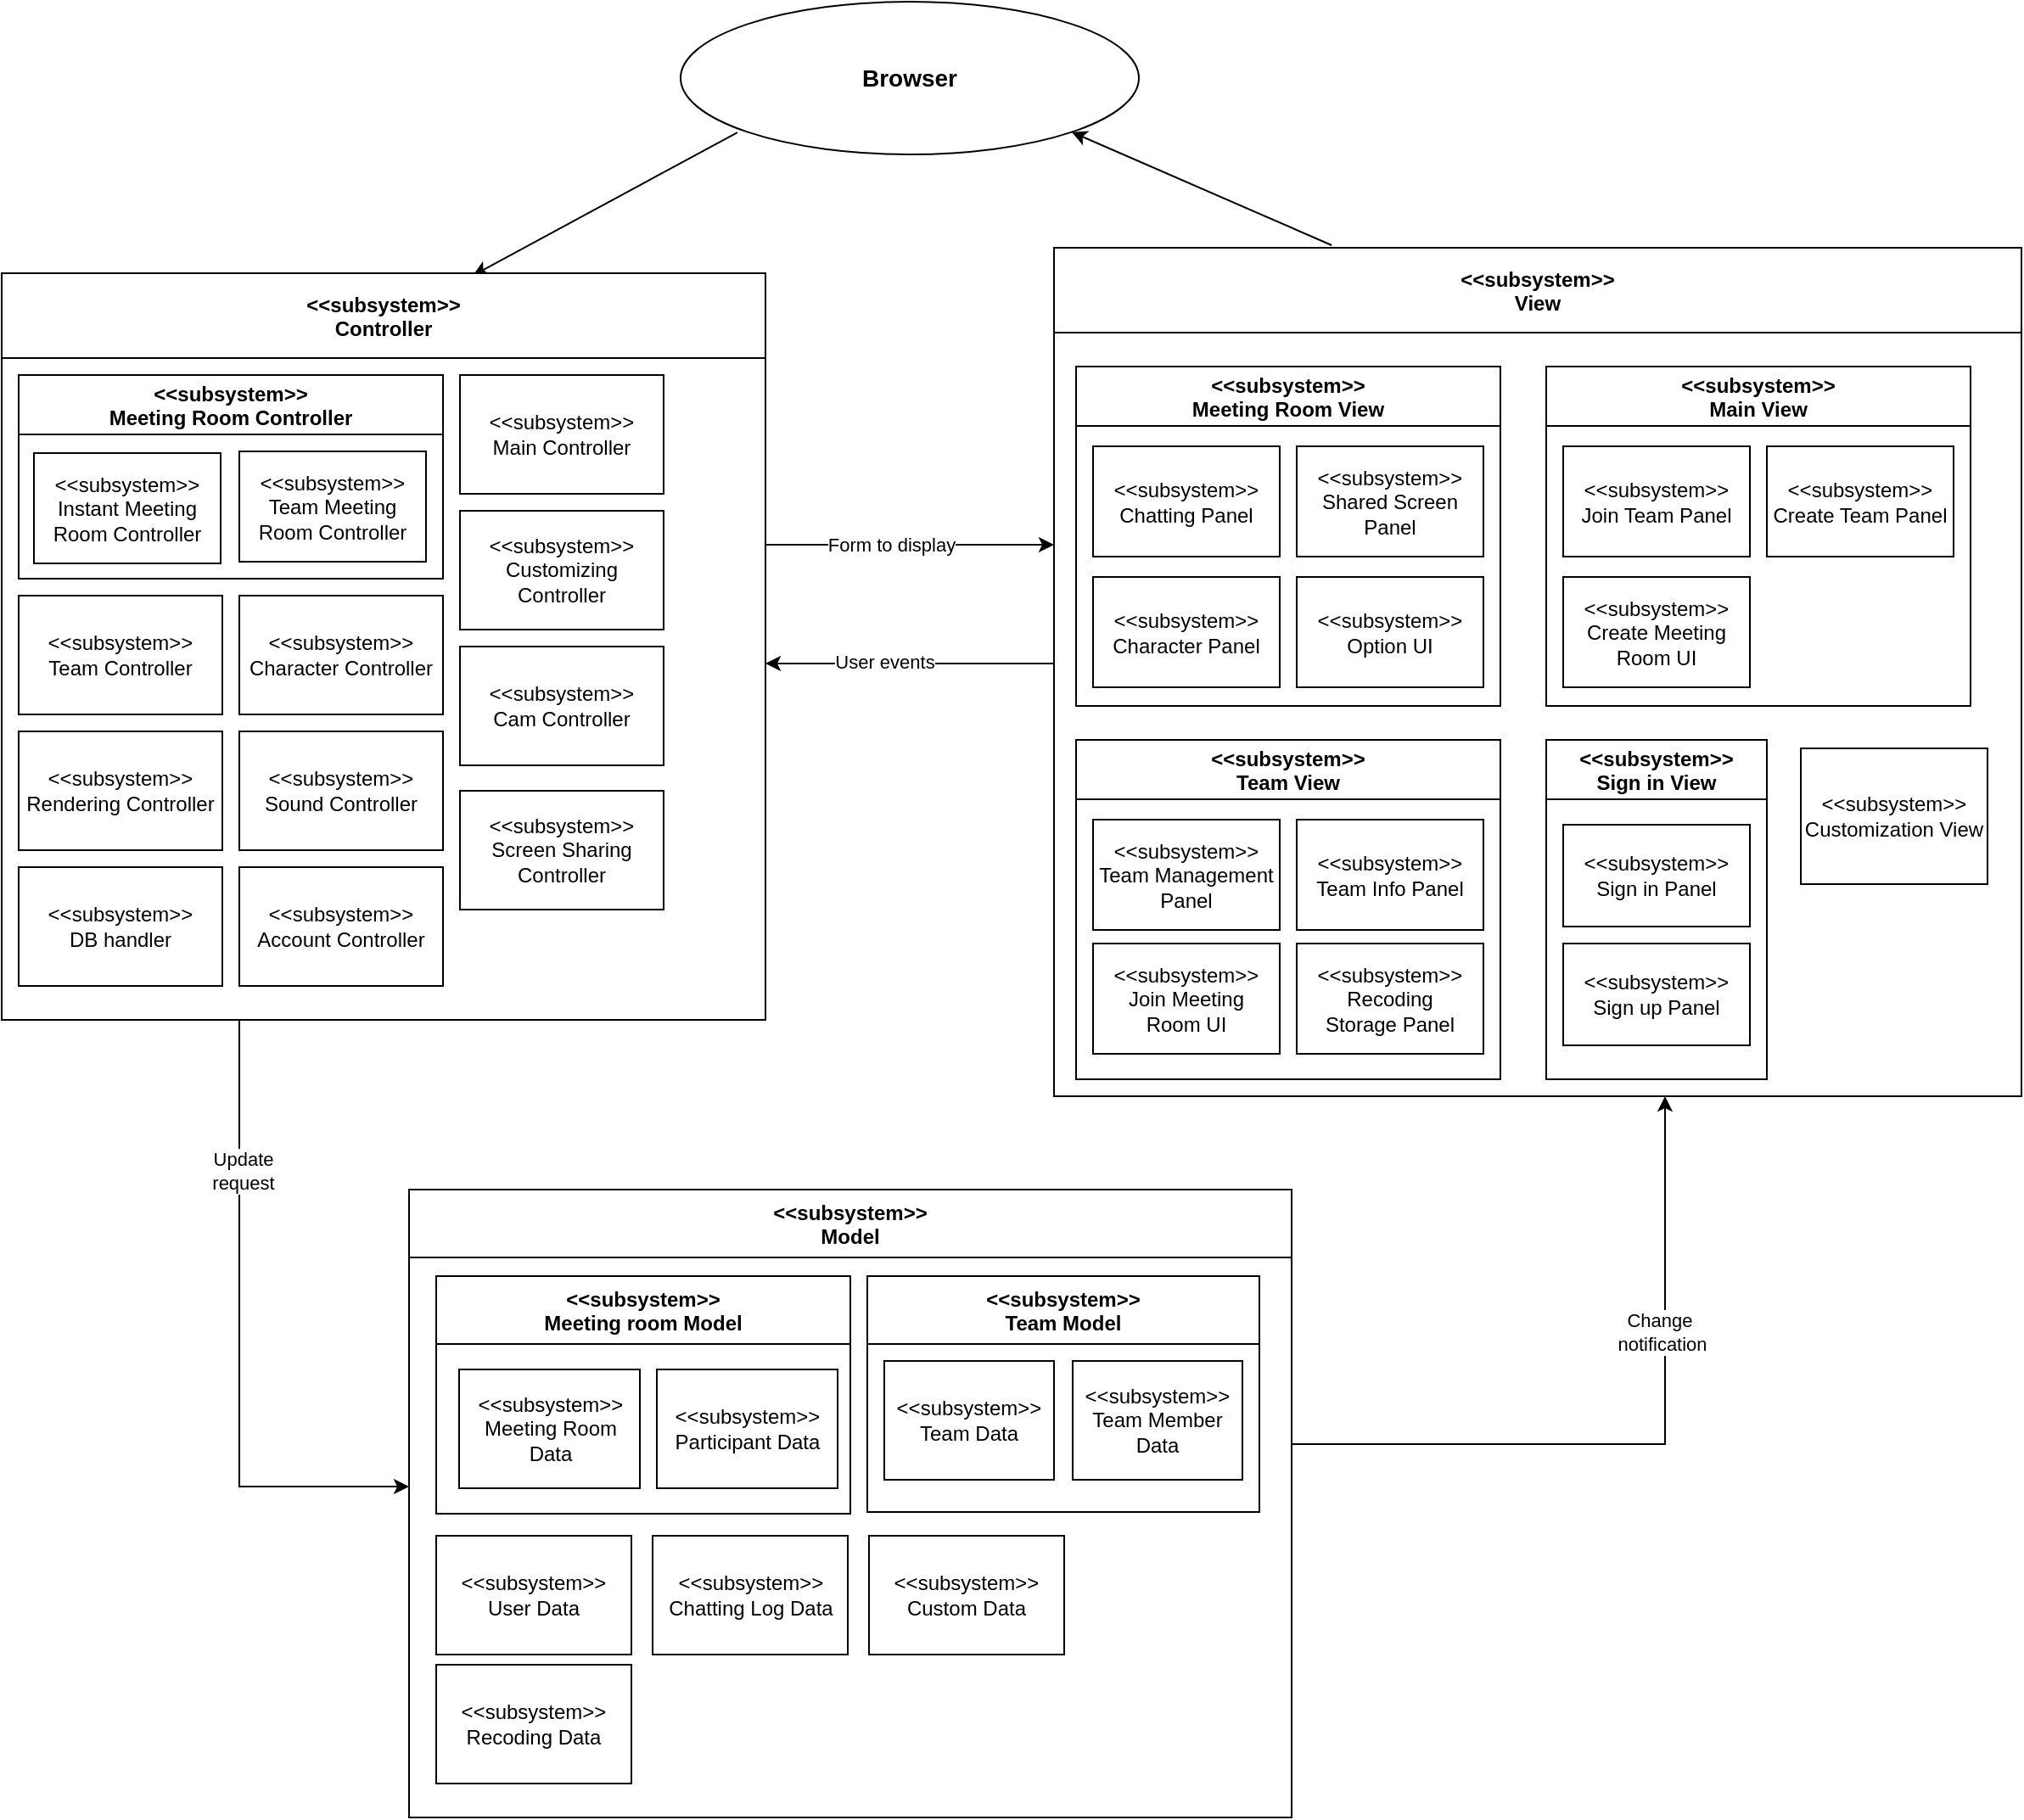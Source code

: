 <mxfile version="14.7.6" type="github">
  <diagram id="6Cmy_OJPE_gC6r0TOcEK" name="Page-1">
    <mxGraphModel dx="1592" dy="745" grid="1" gridSize="10" guides="1" tooltips="1" connect="1" arrows="1" fold="1" page="1" pageScale="1" pageWidth="827" pageHeight="1169" math="0" shadow="0">
      <root>
        <mxCell id="0" />
        <mxCell id="1" parent="0" />
        <mxCell id="LpMyZovRpZkSS5u4zfX3-6" style="orthogonalLoop=1;jettySize=auto;html=1;entryX=1;entryY=1;entryDx=0;entryDy=0;exitX=0.287;exitY=-0.003;exitDx=0;exitDy=0;exitPerimeter=0;" parent="1" source="LpMyZovRpZkSS5u4zfX3-38" target="LpMyZovRpZkSS5u4zfX3-4" edge="1">
          <mxGeometry relative="1" as="geometry">
            <mxPoint x="595" y="220" as="sourcePoint" />
          </mxGeometry>
        </mxCell>
        <mxCell id="LpMyZovRpZkSS5u4zfX3-7" style="edgeStyle=none;orthogonalLoop=1;jettySize=auto;html=1;exitX=0.124;exitY=0.856;exitDx=0;exitDy=0;exitPerimeter=0;entryX=0.617;entryY=0.003;entryDx=0;entryDy=0;entryPerimeter=0;" parent="1" source="LpMyZovRpZkSS5u4zfX3-4" target="LpMyZovRpZkSS5u4zfX3-31" edge="1">
          <mxGeometry relative="1" as="geometry">
            <mxPoint x="183.98" y="221.1" as="targetPoint" />
          </mxGeometry>
        </mxCell>
        <mxCell id="LpMyZovRpZkSS5u4zfX3-4" value="&lt;font style=&quot;font-size: 14px&quot;&gt;&lt;b&gt;Browser&lt;/b&gt;&lt;/font&gt;" style="ellipse;whiteSpace=wrap;html=1;" parent="1" vertex="1">
          <mxGeometry x="210" y="50" width="270" height="90" as="geometry" />
        </mxCell>
        <mxCell id="vep_De73C5PHQTmgVMdR-10" style="edgeStyle=orthogonalEdgeStyle;rounded=0;orthogonalLoop=1;jettySize=auto;html=1;" parent="1" source="LpMyZovRpZkSS5u4zfX3-31" target="LpMyZovRpZkSS5u4zfX3-39" edge="1">
          <mxGeometry relative="1" as="geometry">
            <Array as="points">
              <mxPoint x="-50" y="925" />
            </Array>
          </mxGeometry>
        </mxCell>
        <mxCell id="vep_De73C5PHQTmgVMdR-11" value="Update&lt;br&gt;request" style="edgeLabel;html=1;align=center;verticalAlign=middle;resizable=0;points=[];" parent="vep_De73C5PHQTmgVMdR-10" vertex="1" connectable="0">
          <mxGeometry x="-0.528" y="2" relative="1" as="geometry">
            <mxPoint as="offset" />
          </mxGeometry>
        </mxCell>
        <mxCell id="vep_De73C5PHQTmgVMdR-12" style="edgeStyle=orthogonalEdgeStyle;rounded=0;orthogonalLoop=1;jettySize=auto;html=1;" parent="1" source="LpMyZovRpZkSS5u4zfX3-31" target="LpMyZovRpZkSS5u4zfX3-38" edge="1">
          <mxGeometry relative="1" as="geometry">
            <Array as="points">
              <mxPoint x="410" y="370" />
              <mxPoint x="410" y="370" />
            </Array>
          </mxGeometry>
        </mxCell>
        <mxCell id="vep_De73C5PHQTmgVMdR-13" value="Form to display" style="edgeLabel;html=1;align=center;verticalAlign=middle;resizable=0;points=[];" parent="vep_De73C5PHQTmgVMdR-12" vertex="1" connectable="0">
          <mxGeometry x="-0.347" relative="1" as="geometry">
            <mxPoint x="18" as="offset" />
          </mxGeometry>
        </mxCell>
        <mxCell id="LpMyZovRpZkSS5u4zfX3-31" value="&lt;&lt;subsystem&gt;&gt;&#xa;Controller" style="swimlane;startSize=50;" parent="1" vertex="1">
          <mxGeometry x="-190" y="210" width="450" height="440" as="geometry" />
        </mxCell>
        <mxCell id="LpMyZovRpZkSS5u4zfX3-66" value="&amp;lt;&amp;lt;subsystem&amp;gt;&amp;gt;&lt;br&gt;Rendering Controller" style="whiteSpace=wrap;html=1;" parent="LpMyZovRpZkSS5u4zfX3-31" vertex="1">
          <mxGeometry x="10" y="270" width="120" height="70" as="geometry" />
        </mxCell>
        <mxCell id="LpMyZovRpZkSS5u4zfX3-67" value="&amp;lt;&amp;lt;subsystem&amp;gt;&amp;gt;&lt;br&gt;Cam Controller" style="whiteSpace=wrap;html=1;" parent="LpMyZovRpZkSS5u4zfX3-31" vertex="1">
          <mxGeometry x="270" y="220" width="120" height="70" as="geometry" />
        </mxCell>
        <mxCell id="LpMyZovRpZkSS5u4zfX3-68" value="&amp;lt;&amp;lt;subsystem&amp;gt;&amp;gt;&lt;br&gt;Sound Controller" style="whiteSpace=wrap;html=1;" parent="LpMyZovRpZkSS5u4zfX3-31" vertex="1">
          <mxGeometry x="140" y="270" width="120" height="70" as="geometry" />
        </mxCell>
        <mxCell id="Wo7y8Mavbgrlb9PrF5e9-1" value="&amp;lt;&amp;lt;subsystem&amp;gt;&amp;gt;&lt;br&gt;Customizing Controller" style="whiteSpace=wrap;html=1;" parent="LpMyZovRpZkSS5u4zfX3-31" vertex="1">
          <mxGeometry x="270" y="140" width="120" height="70" as="geometry" />
        </mxCell>
        <mxCell id="Wo7y8Mavbgrlb9PrF5e9-2" value="&amp;lt;&amp;lt;subsystem&amp;gt;&amp;gt;&lt;br&gt;Main Controller" style="whiteSpace=wrap;html=1;" parent="LpMyZovRpZkSS5u4zfX3-31" vertex="1">
          <mxGeometry x="270" y="60" width="120" height="70" as="geometry" />
        </mxCell>
        <mxCell id="Wo7y8Mavbgrlb9PrF5e9-4" value="&amp;lt;&amp;lt;subsystem&amp;gt;&amp;gt;&lt;br&gt;Character Controller" style="whiteSpace=wrap;html=1;" parent="LpMyZovRpZkSS5u4zfX3-31" vertex="1">
          <mxGeometry x="140" y="190" width="120" height="70" as="geometry" />
        </mxCell>
        <mxCell id="wee3c2WqPa5s1IGmSt6Y-1" value="&lt;&lt;subsystem&gt;&gt;&#xa;Meeting Room Controller" style="swimlane;startSize=35;" parent="LpMyZovRpZkSS5u4zfX3-31" vertex="1">
          <mxGeometry x="10" y="60" width="250" height="120" as="geometry" />
        </mxCell>
        <mxCell id="wee3c2WqPa5s1IGmSt6Y-2" value="&amp;lt;&amp;lt;subsystem&amp;gt;&amp;gt;&lt;br&gt;Instant Meeting Room Controller" style="whiteSpace=wrap;html=1;" parent="wee3c2WqPa5s1IGmSt6Y-1" vertex="1">
          <mxGeometry x="9" y="46" width="110" height="65" as="geometry" />
        </mxCell>
        <mxCell id="wee3c2WqPa5s1IGmSt6Y-3" style="edgeStyle=none;orthogonalLoop=1;jettySize=auto;html=1;exitX=1;exitY=0.5;exitDx=0;exitDy=0;" parent="wee3c2WqPa5s1IGmSt6Y-1" source="wee3c2WqPa5s1IGmSt6Y-2" target="wee3c2WqPa5s1IGmSt6Y-2" edge="1">
          <mxGeometry relative="1" as="geometry" />
        </mxCell>
        <mxCell id="wee3c2WqPa5s1IGmSt6Y-6" value="&amp;lt;&amp;lt;subsystem&amp;gt;&amp;gt;&lt;br&gt;Team Meeting Room Controller" style="whiteSpace=wrap;html=1;" parent="wee3c2WqPa5s1IGmSt6Y-1" vertex="1">
          <mxGeometry x="130" y="45" width="110" height="65" as="geometry" />
        </mxCell>
        <mxCell id="wee3c2WqPa5s1IGmSt6Y-7" value="&amp;lt;&amp;lt;subsystem&amp;gt;&amp;gt;&lt;br&gt;DB handler" style="whiteSpace=wrap;html=1;" parent="LpMyZovRpZkSS5u4zfX3-31" vertex="1">
          <mxGeometry x="10" y="350" width="120" height="70" as="geometry" />
        </mxCell>
        <mxCell id="wee3c2WqPa5s1IGmSt6Y-8" value="&amp;lt;&amp;lt;subsystem&amp;gt;&amp;gt;&lt;br&gt;Team Controller" style="whiteSpace=wrap;html=1;" parent="LpMyZovRpZkSS5u4zfX3-31" vertex="1">
          <mxGeometry x="10" y="190" width="120" height="70" as="geometry" />
        </mxCell>
        <mxCell id="wee3c2WqPa5s1IGmSt6Y-84" value="&amp;lt;&amp;lt;subsystem&amp;gt;&amp;gt;&lt;br&gt;Account Controller" style="whiteSpace=wrap;html=1;" parent="LpMyZovRpZkSS5u4zfX3-31" vertex="1">
          <mxGeometry x="140" y="350" width="120" height="70" as="geometry" />
        </mxCell>
        <mxCell id="NIA7nYOzTcYZrWAWfxLf-1" value="&amp;lt;&amp;lt;subsystem&amp;gt;&amp;gt;&lt;br&gt;Screen Sharing Controller" style="whiteSpace=wrap;html=1;" vertex="1" parent="LpMyZovRpZkSS5u4zfX3-31">
          <mxGeometry x="270" y="305" width="120" height="70" as="geometry" />
        </mxCell>
        <mxCell id="vep_De73C5PHQTmgVMdR-14" style="edgeStyle=orthogonalEdgeStyle;rounded=0;orthogonalLoop=1;jettySize=auto;html=1;" parent="1" source="LpMyZovRpZkSS5u4zfX3-38" target="LpMyZovRpZkSS5u4zfX3-31" edge="1">
          <mxGeometry relative="1" as="geometry">
            <Array as="points">
              <mxPoint x="400" y="440" />
              <mxPoint x="400" y="440" />
            </Array>
          </mxGeometry>
        </mxCell>
        <mxCell id="vep_De73C5PHQTmgVMdR-15" value="User events" style="edgeLabel;html=1;align=center;verticalAlign=middle;resizable=0;points=[];" parent="vep_De73C5PHQTmgVMdR-14" vertex="1" connectable="0">
          <mxGeometry x="0.253" y="-1" relative="1" as="geometry">
            <mxPoint x="6" as="offset" />
          </mxGeometry>
        </mxCell>
        <mxCell id="LpMyZovRpZkSS5u4zfX3-38" value="&lt;&lt;subsystem&gt;&gt;&#xa;View" style="swimlane;startSize=50;" parent="1" vertex="1">
          <mxGeometry x="430" y="195" width="570" height="500" as="geometry" />
        </mxCell>
        <mxCell id="LpMyZovRpZkSS5u4zfX3-93" value="&lt;&lt;subsystem&gt;&gt;&#xa;Meeting Room View" style="swimlane;startSize=35;" parent="LpMyZovRpZkSS5u4zfX3-38" vertex="1">
          <mxGeometry x="13" y="70" width="250" height="200" as="geometry" />
        </mxCell>
        <mxCell id="LpMyZovRpZkSS5u4zfX3-94" value="&amp;lt;&amp;lt;subsystem&amp;gt;&amp;gt;&lt;br&gt;Chatting Panel" style="whiteSpace=wrap;html=1;" parent="LpMyZovRpZkSS5u4zfX3-93" vertex="1">
          <mxGeometry x="10" y="47" width="110" height="65" as="geometry" />
        </mxCell>
        <mxCell id="LpMyZovRpZkSS5u4zfX3-96" style="edgeStyle=none;orthogonalLoop=1;jettySize=auto;html=1;exitX=1;exitY=0.5;exitDx=0;exitDy=0;" parent="LpMyZovRpZkSS5u4zfX3-93" source="LpMyZovRpZkSS5u4zfX3-94" target="LpMyZovRpZkSS5u4zfX3-94" edge="1">
          <mxGeometry relative="1" as="geometry" />
        </mxCell>
        <mxCell id="Wo7y8Mavbgrlb9PrF5e9-7" value="&amp;lt;&amp;lt;subsystem&amp;gt;&amp;gt;&lt;br&gt;Shared Screen Panel" style="whiteSpace=wrap;html=1;" parent="LpMyZovRpZkSS5u4zfX3-93" vertex="1">
          <mxGeometry x="130" y="47" width="110" height="65" as="geometry" />
        </mxCell>
        <mxCell id="Wo7y8Mavbgrlb9PrF5e9-8" value="&amp;lt;&amp;lt;subsystem&amp;gt;&amp;gt;&lt;br&gt;Character Panel" style="whiteSpace=wrap;html=1;" parent="LpMyZovRpZkSS5u4zfX3-93" vertex="1">
          <mxGeometry x="10" y="124" width="110" height="65" as="geometry" />
        </mxCell>
        <mxCell id="Wo7y8Mavbgrlb9PrF5e9-9" value="&amp;lt;&amp;lt;subsystem&amp;gt;&amp;gt;&lt;br&gt;Option UI" style="whiteSpace=wrap;html=1;" parent="LpMyZovRpZkSS5u4zfX3-93" vertex="1">
          <mxGeometry x="130" y="124" width="110" height="65" as="geometry" />
        </mxCell>
        <mxCell id="9Y2opS0K8rb7u_Eqx5ES-23" value="&amp;lt;&amp;lt;subsystem&amp;gt;&amp;gt;&lt;br&gt;Customization View" style="whiteSpace=wrap;html=1;" parent="LpMyZovRpZkSS5u4zfX3-38" vertex="1">
          <mxGeometry x="440" y="295" width="110" height="80" as="geometry" />
        </mxCell>
        <mxCell id="wee3c2WqPa5s1IGmSt6Y-22" value="&lt;&lt;subsystem&gt;&gt;&#xa;Team View" style="swimlane;startSize=35;" parent="LpMyZovRpZkSS5u4zfX3-38" vertex="1">
          <mxGeometry x="13" y="290" width="250" height="200" as="geometry" />
        </mxCell>
        <mxCell id="wee3c2WqPa5s1IGmSt6Y-23" value="&amp;lt;&amp;lt;subsystem&amp;gt;&amp;gt;&lt;br&gt;Team Management Panel" style="whiteSpace=wrap;html=1;" parent="wee3c2WqPa5s1IGmSt6Y-22" vertex="1">
          <mxGeometry x="10" y="47" width="110" height="65" as="geometry" />
        </mxCell>
        <mxCell id="wee3c2WqPa5s1IGmSt6Y-24" style="edgeStyle=none;orthogonalLoop=1;jettySize=auto;html=1;exitX=1;exitY=0.5;exitDx=0;exitDy=0;" parent="wee3c2WqPa5s1IGmSt6Y-22" source="wee3c2WqPa5s1IGmSt6Y-23" target="wee3c2WqPa5s1IGmSt6Y-23" edge="1">
          <mxGeometry relative="1" as="geometry" />
        </mxCell>
        <mxCell id="wee3c2WqPa5s1IGmSt6Y-25" value="&amp;lt;&amp;lt;subsystem&amp;gt;&amp;gt;&lt;br&gt;Team Info Panel" style="whiteSpace=wrap;html=1;" parent="wee3c2WqPa5s1IGmSt6Y-22" vertex="1">
          <mxGeometry x="130" y="47" width="110" height="65" as="geometry" />
        </mxCell>
        <mxCell id="wee3c2WqPa5s1IGmSt6Y-83" value="&amp;lt;&amp;lt;subsystem&amp;gt;&amp;gt;&lt;br&gt;Join Meeting &lt;br&gt;Room UI" style="whiteSpace=wrap;html=1;" parent="wee3c2WqPa5s1IGmSt6Y-22" vertex="1">
          <mxGeometry x="10" y="120" width="110" height="65" as="geometry" />
        </mxCell>
        <mxCell id="wee3c2WqPa5s1IGmSt6Y-85" value="&amp;lt;&amp;lt;subsystem&amp;gt;&amp;gt;&lt;br&gt;Recoding &lt;br&gt;Storage Panel" style="whiteSpace=wrap;html=1;" parent="wee3c2WqPa5s1IGmSt6Y-22" vertex="1">
          <mxGeometry x="130" y="120" width="110" height="65" as="geometry" />
        </mxCell>
        <mxCell id="wee3c2WqPa5s1IGmSt6Y-28" value="&lt;&lt;subsystem&gt;&gt;&#xa;Main View" style="swimlane;startSize=35;" parent="LpMyZovRpZkSS5u4zfX3-38" vertex="1">
          <mxGeometry x="290" y="70" width="250" height="200" as="geometry" />
        </mxCell>
        <mxCell id="wee3c2WqPa5s1IGmSt6Y-29" value="&amp;lt;&amp;lt;subsystem&amp;gt;&amp;gt;&lt;br&gt;Join Team Panel" style="whiteSpace=wrap;html=1;" parent="wee3c2WqPa5s1IGmSt6Y-28" vertex="1">
          <mxGeometry x="10" y="47" width="110" height="65" as="geometry" />
        </mxCell>
        <mxCell id="wee3c2WqPa5s1IGmSt6Y-30" style="edgeStyle=none;orthogonalLoop=1;jettySize=auto;html=1;exitX=1;exitY=0.5;exitDx=0;exitDy=0;" parent="wee3c2WqPa5s1IGmSt6Y-28" source="wee3c2WqPa5s1IGmSt6Y-29" target="wee3c2WqPa5s1IGmSt6Y-29" edge="1">
          <mxGeometry relative="1" as="geometry" />
        </mxCell>
        <mxCell id="wee3c2WqPa5s1IGmSt6Y-31" value="&amp;lt;&amp;lt;subsystem&amp;gt;&amp;gt;&lt;br&gt;Create Team Panel" style="whiteSpace=wrap;html=1;" parent="wee3c2WqPa5s1IGmSt6Y-28" vertex="1">
          <mxGeometry x="130" y="47" width="110" height="65" as="geometry" />
        </mxCell>
        <mxCell id="wee3c2WqPa5s1IGmSt6Y-32" value="&amp;lt;&amp;lt;subsystem&amp;gt;&amp;gt;&lt;br&gt;Create Meeting Room UI" style="whiteSpace=wrap;html=1;" parent="wee3c2WqPa5s1IGmSt6Y-28" vertex="1">
          <mxGeometry x="10" y="124" width="110" height="65" as="geometry" />
        </mxCell>
        <mxCell id="wee3c2WqPa5s1IGmSt6Y-35" value="&lt;&lt;subsystem&gt;&gt;&#xa;Sign in View" style="swimlane;startSize=35;" parent="LpMyZovRpZkSS5u4zfX3-38" vertex="1">
          <mxGeometry x="290" y="290" width="130" height="200" as="geometry" />
        </mxCell>
        <mxCell id="wee3c2WqPa5s1IGmSt6Y-37" style="edgeStyle=none;orthogonalLoop=1;jettySize=auto;html=1;exitX=1;exitY=0.5;exitDx=0;exitDy=0;" parent="wee3c2WqPa5s1IGmSt6Y-35" edge="1">
          <mxGeometry relative="1" as="geometry">
            <mxPoint x="120" y="79.5" as="sourcePoint" />
            <mxPoint x="120" y="79.5" as="targetPoint" />
          </mxGeometry>
        </mxCell>
        <mxCell id="wee3c2WqPa5s1IGmSt6Y-34" value="&amp;lt;&amp;lt;subsystem&amp;gt;&amp;gt;&lt;br&gt;Sign in Panel" style="whiteSpace=wrap;html=1;" parent="wee3c2WqPa5s1IGmSt6Y-35" vertex="1">
          <mxGeometry x="10" y="50" width="110" height="60" as="geometry" />
        </mxCell>
        <mxCell id="wee3c2WqPa5s1IGmSt6Y-82" value="&amp;lt;&amp;lt;subsystem&amp;gt;&amp;gt;&lt;br&gt;Sign up Panel" style="whiteSpace=wrap;html=1;" parent="wee3c2WqPa5s1IGmSt6Y-35" vertex="1">
          <mxGeometry x="10" y="120" width="110" height="60" as="geometry" />
        </mxCell>
        <mxCell id="vep_De73C5PHQTmgVMdR-7" style="edgeStyle=orthogonalEdgeStyle;rounded=0;orthogonalLoop=1;jettySize=auto;html=1;" parent="1" source="LpMyZovRpZkSS5u4zfX3-39" target="LpMyZovRpZkSS5u4zfX3-38" edge="1">
          <mxGeometry relative="1" as="geometry">
            <Array as="points">
              <mxPoint x="790" y="900" />
            </Array>
          </mxGeometry>
        </mxCell>
        <mxCell id="vep_De73C5PHQTmgVMdR-8" value="Change&amp;nbsp;&lt;br&gt;notification" style="edgeLabel;html=1;align=center;verticalAlign=middle;resizable=0;points=[];" parent="vep_De73C5PHQTmgVMdR-7" vertex="1" connectable="0">
          <mxGeometry x="0.684" y="4" relative="1" as="geometry">
            <mxPoint x="2" y="72" as="offset" />
          </mxGeometry>
        </mxCell>
        <mxCell id="LpMyZovRpZkSS5u4zfX3-39" value="&lt;&lt;subsystem&gt;&gt;&#xa;Model" style="swimlane;startSize=40;" parent="1" vertex="1">
          <mxGeometry x="50" y="750" width="520" height="370" as="geometry" />
        </mxCell>
        <mxCell id="Wo7y8Mavbgrlb9PrF5e9-27" value="&amp;lt;&amp;lt;subsystem&amp;gt;&amp;gt;&lt;br&gt;User Data" style="whiteSpace=wrap;html=1;" parent="LpMyZovRpZkSS5u4zfX3-39" vertex="1">
          <mxGeometry x="16" y="204" width="115" height="70" as="geometry" />
        </mxCell>
        <mxCell id="9Y2opS0K8rb7u_Eqx5ES-12" value="&lt;&lt;subsystem&gt;&gt;&#xa;Meeting room Model" style="swimlane;startSize=40;" parent="LpMyZovRpZkSS5u4zfX3-39" vertex="1">
          <mxGeometry x="16" y="51" width="244" height="140" as="geometry" />
        </mxCell>
        <mxCell id="9Y2opS0K8rb7u_Eqx5ES-15" style="edgeStyle=none;orthogonalLoop=1;jettySize=auto;html=1;exitX=1;exitY=0.5;exitDx=0;exitDy=0;" parent="9Y2opS0K8rb7u_Eqx5ES-12" edge="1">
          <mxGeometry relative="1" as="geometry">
            <mxPoint x="120" y="95" as="sourcePoint" />
            <mxPoint x="120" y="95" as="targetPoint" />
          </mxGeometry>
        </mxCell>
        <mxCell id="Wo7y8Mavbgrlb9PrF5e9-20" value="&amp;lt;&amp;lt;subsystem&amp;gt;&amp;gt;&lt;br&gt;Meeting Room Data" style="whiteSpace=wrap;html=1;" parent="9Y2opS0K8rb7u_Eqx5ES-12" vertex="1">
          <mxGeometry x="13.5" y="55" width="106.5" height="70" as="geometry" />
        </mxCell>
        <mxCell id="vep_De73C5PHQTmgVMdR-1" value="&amp;lt;&amp;lt;subsystem&amp;gt;&amp;gt;&lt;br&gt;Participant Data" style="whiteSpace=wrap;html=1;" parent="9Y2opS0K8rb7u_Eqx5ES-12" vertex="1">
          <mxGeometry x="130" y="55" width="106.5" height="70" as="geometry" />
        </mxCell>
        <mxCell id="vep_De73C5PHQTmgVMdR-5" value="&amp;lt;&amp;lt;subsystem&amp;gt;&amp;gt;&lt;br&gt;Chatting Log Data" style="whiteSpace=wrap;html=1;" parent="LpMyZovRpZkSS5u4zfX3-39" vertex="1">
          <mxGeometry x="143.5" y="204" width="115" height="70" as="geometry" />
        </mxCell>
        <mxCell id="vep_De73C5PHQTmgVMdR-6" value="&amp;lt;&amp;lt;subsystem&amp;gt;&amp;gt;&lt;br&gt;Custom Data" style="whiteSpace=wrap;html=1;" parent="LpMyZovRpZkSS5u4zfX3-39" vertex="1">
          <mxGeometry x="271" y="204" width="115" height="70" as="geometry" />
        </mxCell>
        <mxCell id="wee3c2WqPa5s1IGmSt6Y-86" value="&amp;lt;&amp;lt;subsystem&amp;gt;&amp;gt;&lt;br&gt;Recoding Data" style="whiteSpace=wrap;html=1;" parent="LpMyZovRpZkSS5u4zfX3-39" vertex="1">
          <mxGeometry x="16" y="280" width="115" height="70" as="geometry" />
        </mxCell>
        <mxCell id="wee3c2WqPa5s1IGmSt6Y-89" value="&lt;&lt;subsystem&gt;&gt;&#xa;Team Model" style="swimlane;startSize=40;" parent="LpMyZovRpZkSS5u4zfX3-39" vertex="1">
          <mxGeometry x="270" y="51" width="231" height="139" as="geometry" />
        </mxCell>
        <mxCell id="wee3c2WqPa5s1IGmSt6Y-90" style="edgeStyle=none;orthogonalLoop=1;jettySize=auto;html=1;exitX=1;exitY=0.5;exitDx=0;exitDy=0;" parent="wee3c2WqPa5s1IGmSt6Y-89" edge="1">
          <mxGeometry relative="1" as="geometry">
            <mxPoint x="120" y="95" as="sourcePoint" />
            <mxPoint x="120" y="95" as="targetPoint" />
          </mxGeometry>
        </mxCell>
        <mxCell id="wee3c2WqPa5s1IGmSt6Y-88" value="&amp;lt;&amp;lt;subsystem&amp;gt;&amp;gt;&lt;br&gt;Team Member Data" style="whiteSpace=wrap;html=1;" parent="wee3c2WqPa5s1IGmSt6Y-89" vertex="1">
          <mxGeometry x="121" y="50" width="100" height="70" as="geometry" />
        </mxCell>
        <mxCell id="wee3c2WqPa5s1IGmSt6Y-87" value="&amp;lt;&amp;lt;subsystem&amp;gt;&amp;gt;&lt;br&gt;Team Data" style="whiteSpace=wrap;html=1;" parent="wee3c2WqPa5s1IGmSt6Y-89" vertex="1">
          <mxGeometry x="10" y="50" width="100" height="70" as="geometry" />
        </mxCell>
      </root>
    </mxGraphModel>
  </diagram>
</mxfile>

